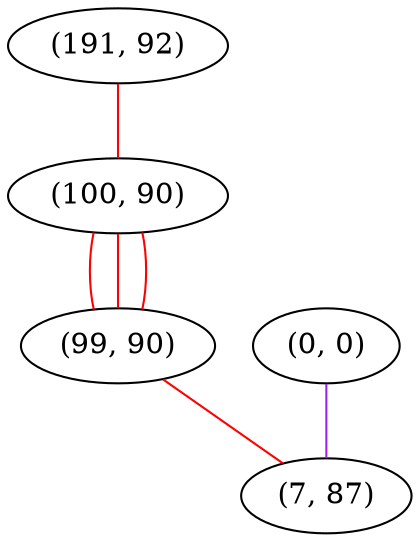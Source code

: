 graph "" {
"(191, 92)";
"(100, 90)";
"(99, 90)";
"(0, 0)";
"(7, 87)";
"(191, 92)" -- "(100, 90)"  [color=red, key=0, weight=1];
"(100, 90)" -- "(99, 90)"  [color=red, key=0, weight=1];
"(100, 90)" -- "(99, 90)"  [color=red, key=1, weight=1];
"(100, 90)" -- "(99, 90)"  [color=red, key=2, weight=1];
"(99, 90)" -- "(7, 87)"  [color=red, key=0, weight=1];
"(0, 0)" -- "(7, 87)"  [color=purple, key=0, weight=4];
}

